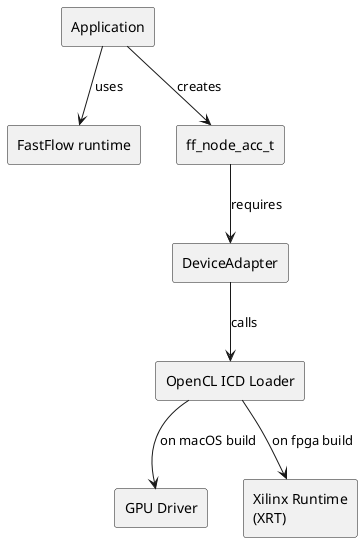 @startuml Component_FastFlowAccel
'[Component style]
skinparam componentStyle rectangle

component Application
component "FastFlow runtime" as FastFlow
component "ff_node_acc_t"    as AccNode
component DeviceAdapter
component "OpenCL ICD Loader" as ICD
component "GPU Driver"        as GPUDrv
component "Xilinx Runtime\n(XRT)" as XRT

'[Dependencies]
Application --> FastFlow      : uses
Application --> AccNode       : creates
AccNode     --> DeviceAdapter : requires
DeviceAdapter --> ICD         : calls
ICD --> GPUDrv                : on macOS build
ICD --> XRT                    : on fpga build
@enduml
